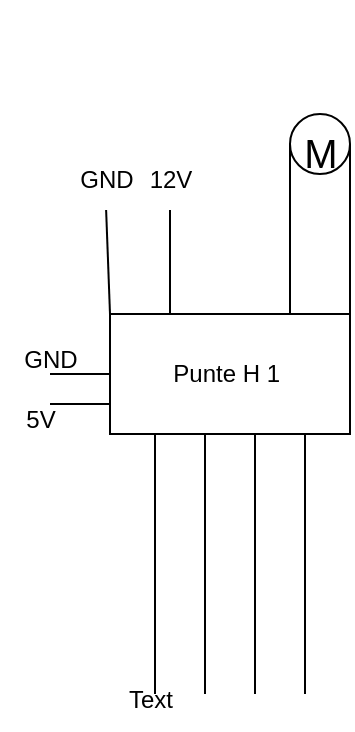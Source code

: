 <mxfile version="21.7.2" type="device">
  <diagram name="Page-1" id="7e0a89b8-554c-2b80-1dc8-d5c74ca68de4">
    <mxGraphModel dx="2088" dy="2057" grid="1" gridSize="10" guides="1" tooltips="1" connect="1" arrows="1" fold="1" page="1" pageScale="1" pageWidth="1100" pageHeight="850" background="none" math="0" shadow="0">
      <root>
        <mxCell id="0" />
        <mxCell id="1" parent="0" />
        <mxCell id="rkzSsL9GuXkNJ8bbdJ2s-2" value="&lt;p style=&quot;line-height: 100%;&quot;&gt;&lt;font style=&quot;font-size: 20px;&quot;&gt;M&lt;/font&gt;&lt;/p&gt;" style="dashed=0;outlineConnect=0;align=center;html=1;shape=mxgraph.pid.engines.electric_motor;fontSize=45;" parent="1" vertex="1">
          <mxGeometry x="140" y="-810" width="30" height="30" as="geometry" />
        </mxCell>
        <mxCell id="rkzSsL9GuXkNJ8bbdJ2s-3" value="" style="rounded=0;whiteSpace=wrap;html=1;" parent="1" vertex="1">
          <mxGeometry x="50" y="-710" width="120" height="60" as="geometry" />
        </mxCell>
        <mxCell id="rkzSsL9GuXkNJ8bbdJ2s-4" value="" style="endArrow=none;html=1;rounded=0;entryX=0;entryY=0.5;entryDx=0;entryDy=0;entryPerimeter=0;exitX=0.75;exitY=0;exitDx=0;exitDy=0;" parent="1" source="rkzSsL9GuXkNJ8bbdJ2s-3" target="rkzSsL9GuXkNJ8bbdJ2s-2" edge="1">
          <mxGeometry width="50" height="50" relative="1" as="geometry">
            <mxPoint x="500" y="-510" as="sourcePoint" />
            <mxPoint x="550" y="-560" as="targetPoint" />
          </mxGeometry>
        </mxCell>
        <mxCell id="rkzSsL9GuXkNJ8bbdJ2s-5" value="" style="endArrow=none;html=1;rounded=0;exitX=1;exitY=0;exitDx=0;exitDy=0;entryX=1;entryY=0.5;entryDx=0;entryDy=0;entryPerimeter=0;" parent="1" source="rkzSsL9GuXkNJ8bbdJ2s-3" target="rkzSsL9GuXkNJ8bbdJ2s-2" edge="1">
          <mxGeometry width="50" height="50" relative="1" as="geometry">
            <mxPoint x="500" y="-510" as="sourcePoint" />
            <mxPoint x="550" y="-560" as="targetPoint" />
          </mxGeometry>
        </mxCell>
        <mxCell id="rkzSsL9GuXkNJ8bbdJ2s-6" value="Punte H 1&amp;nbsp;" style="text;html=1;strokeColor=none;fillColor=none;align=center;verticalAlign=middle;whiteSpace=wrap;rounded=0;" parent="1" vertex="1">
          <mxGeometry x="80" y="-695" width="60" height="30" as="geometry" />
        </mxCell>
        <mxCell id="rkzSsL9GuXkNJ8bbdJ2s-10" value="" style="verticalLabelPosition=bottom;shadow=0;dashed=0;align=center;html=1;verticalAlign=top;shape=mxgraph.electrical.transmission.4_line_bus;direction=south;" parent="1" vertex="1">
          <mxGeometry x="72.5" y="-650" width="75" height="130" as="geometry" />
        </mxCell>
        <mxCell id="rkzSsL9GuXkNJ8bbdJ2s-12" value="" style="endArrow=none;html=1;rounded=0;exitX=0;exitY=0;exitDx=0;exitDy=0;" parent="1" source="rkzSsL9GuXkNJ8bbdJ2s-3" edge="1" target="W9Nz29GqdjR4zsIZ0ti_-3">
          <mxGeometry width="50" height="50" relative="1" as="geometry">
            <mxPoint x="170" y="-680" as="sourcePoint" />
            <mxPoint x="50" y="-760" as="targetPoint" />
          </mxGeometry>
        </mxCell>
        <mxCell id="W9Nz29GqdjR4zsIZ0ti_-1" value="" style="endArrow=none;html=1;rounded=0;exitX=0.25;exitY=0;exitDx=0;exitDy=0;" edge="1" parent="1" source="rkzSsL9GuXkNJ8bbdJ2s-3" target="W9Nz29GqdjR4zsIZ0ti_-4">
          <mxGeometry width="50" height="50" relative="1" as="geometry">
            <mxPoint x="520" y="-710" as="sourcePoint" />
            <mxPoint x="80" y="-760" as="targetPoint" />
          </mxGeometry>
        </mxCell>
        <mxCell id="W9Nz29GqdjR4zsIZ0ti_-3" value="GND" style="text;html=1;align=center;verticalAlign=middle;resizable=0;points=[];autosize=1;strokeColor=none;fillColor=none;" vertex="1" parent="1">
          <mxGeometry x="22.5" y="-792" width="50" height="30" as="geometry" />
        </mxCell>
        <mxCell id="W9Nz29GqdjR4zsIZ0ti_-4" value="12V" style="text;html=1;align=center;verticalAlign=middle;resizable=0;points=[];autosize=1;strokeColor=none;fillColor=none;" vertex="1" parent="1">
          <mxGeometry x="60" y="-792" width="40" height="30" as="geometry" />
        </mxCell>
        <mxCell id="W9Nz29GqdjR4zsIZ0ti_-5" value="Text" style="text;html=1;align=center;verticalAlign=middle;resizable=0;points=[];autosize=1;strokeColor=none;fillColor=none;" vertex="1" parent="1">
          <mxGeometry x="45" y="-532" width="50" height="30" as="geometry" />
        </mxCell>
        <mxCell id="W9Nz29GqdjR4zsIZ0ti_-6" value="" style="endArrow=none;html=1;rounded=0;exitX=0;exitY=0.75;exitDx=0;exitDy=0;" edge="1" parent="1" source="rkzSsL9GuXkNJ8bbdJ2s-3">
          <mxGeometry width="50" height="50" relative="1" as="geometry">
            <mxPoint x="520" y="-710" as="sourcePoint" />
            <mxPoint x="20" y="-665" as="targetPoint" />
          </mxGeometry>
        </mxCell>
        <mxCell id="W9Nz29GqdjR4zsIZ0ti_-7" value="" style="endArrow=none;html=1;rounded=0;exitX=0;exitY=0.5;exitDx=0;exitDy=0;" edge="1" parent="1" source="rkzSsL9GuXkNJ8bbdJ2s-3">
          <mxGeometry width="50" height="50" relative="1" as="geometry">
            <mxPoint x="60" y="-655" as="sourcePoint" />
            <mxPoint x="20" y="-680" as="targetPoint" />
          </mxGeometry>
        </mxCell>
        <mxCell id="W9Nz29GqdjR4zsIZ0ti_-8" value="GND" style="text;html=1;align=center;verticalAlign=middle;resizable=0;points=[];autosize=1;strokeColor=none;fillColor=none;" vertex="1" parent="1">
          <mxGeometry x="-5" y="-702" width="50" height="30" as="geometry" />
        </mxCell>
        <mxCell id="W9Nz29GqdjR4zsIZ0ti_-9" value="5V" style="text;html=1;align=center;verticalAlign=middle;resizable=0;points=[];autosize=1;strokeColor=none;fillColor=none;" vertex="1" parent="1">
          <mxGeometry x="-5" y="-672" width="40" height="30" as="geometry" />
        </mxCell>
      </root>
    </mxGraphModel>
  </diagram>
</mxfile>
